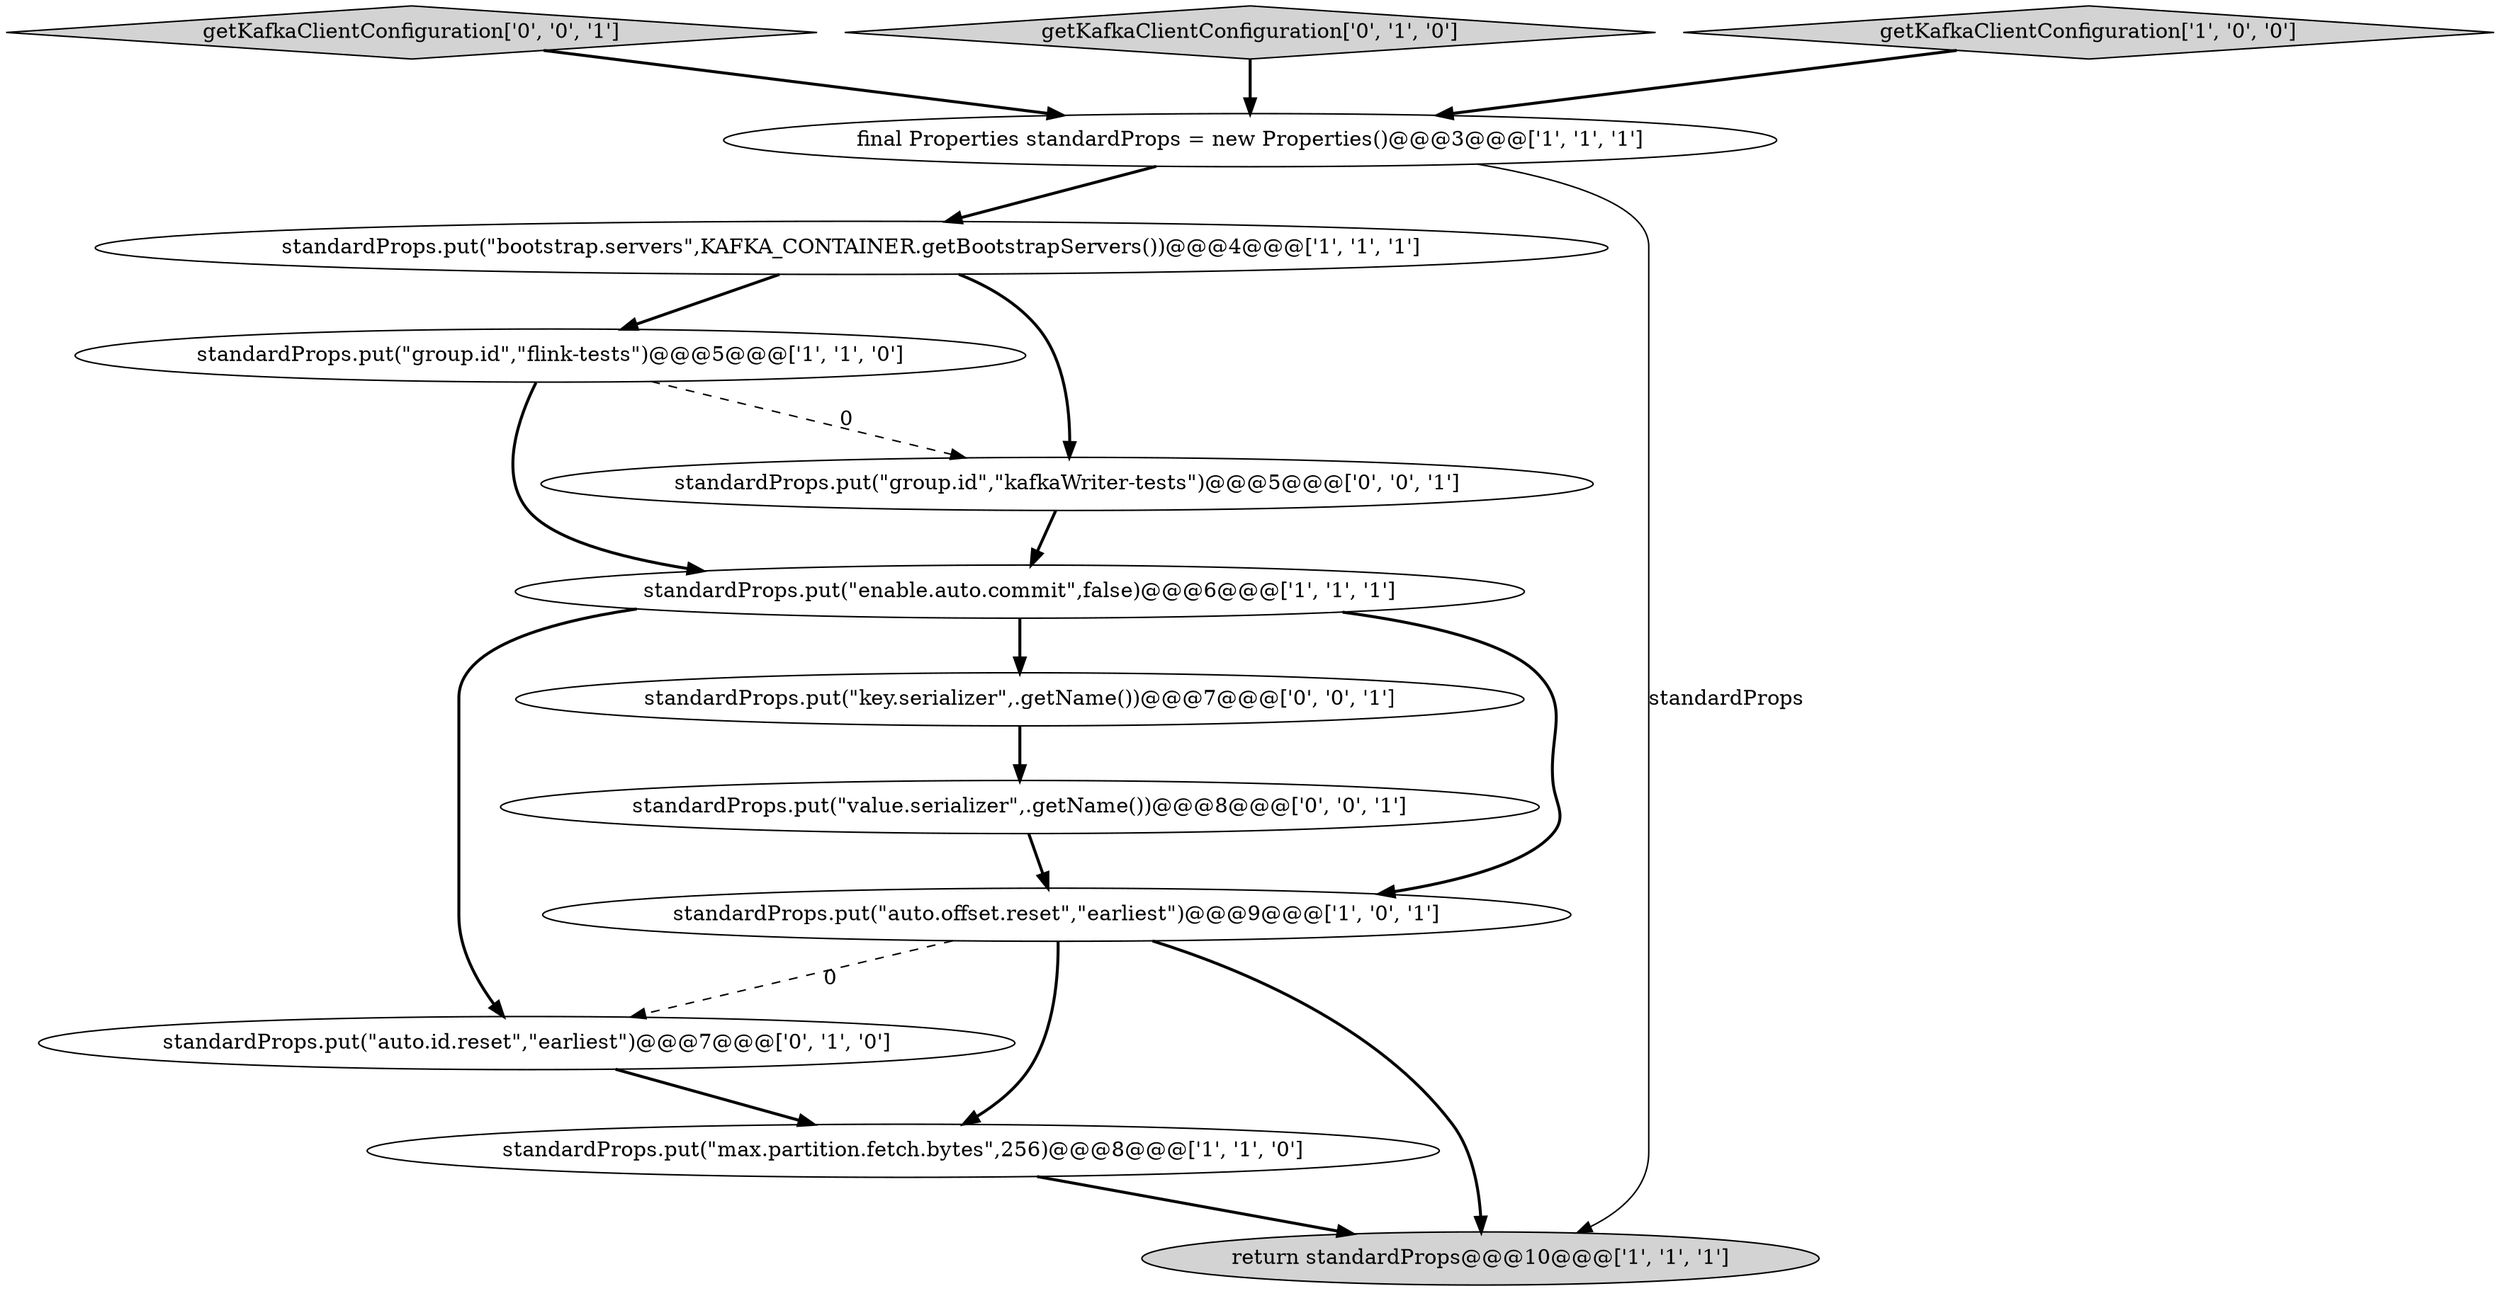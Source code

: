 digraph {
12 [style = filled, label = "standardProps.put(\"key.serializer\",.getName())@@@7@@@['0', '0', '1']", fillcolor = white, shape = ellipse image = "AAA0AAABBB3BBB"];
13 [style = filled, label = "standardProps.put(\"value.serializer\",.getName())@@@8@@@['0', '0', '1']", fillcolor = white, shape = ellipse image = "AAA0AAABBB3BBB"];
11 [style = filled, label = "getKafkaClientConfiguration['0', '0', '1']", fillcolor = lightgray, shape = diamond image = "AAA0AAABBB3BBB"];
9 [style = filled, label = "getKafkaClientConfiguration['0', '1', '0']", fillcolor = lightgray, shape = diamond image = "AAA0AAABBB2BBB"];
2 [style = filled, label = "standardProps.put(\"bootstrap.servers\",KAFKA_CONTAINER.getBootstrapServers())@@@4@@@['1', '1', '1']", fillcolor = white, shape = ellipse image = "AAA0AAABBB1BBB"];
4 [style = filled, label = "standardProps.put(\"group.id\",\"flink-tests\")@@@5@@@['1', '1', '0']", fillcolor = white, shape = ellipse image = "AAA0AAABBB1BBB"];
10 [style = filled, label = "standardProps.put(\"group.id\",\"kafkaWriter-tests\")@@@5@@@['0', '0', '1']", fillcolor = white, shape = ellipse image = "AAA0AAABBB3BBB"];
5 [style = filled, label = "standardProps.put(\"max.partition.fetch.bytes\",256)@@@8@@@['1', '1', '0']", fillcolor = white, shape = ellipse image = "AAA0AAABBB1BBB"];
8 [style = filled, label = "standardProps.put(\"auto.id.reset\",\"earliest\")@@@7@@@['0', '1', '0']", fillcolor = white, shape = ellipse image = "AAA1AAABBB2BBB"];
7 [style = filled, label = "getKafkaClientConfiguration['1', '0', '0']", fillcolor = lightgray, shape = diamond image = "AAA0AAABBB1BBB"];
0 [style = filled, label = "standardProps.put(\"enable.auto.commit\",false)@@@6@@@['1', '1', '1']", fillcolor = white, shape = ellipse image = "AAA0AAABBB1BBB"];
6 [style = filled, label = "return standardProps@@@10@@@['1', '1', '1']", fillcolor = lightgray, shape = ellipse image = "AAA0AAABBB1BBB"];
1 [style = filled, label = "standardProps.put(\"auto.offset.reset\",\"earliest\")@@@9@@@['1', '0', '1']", fillcolor = white, shape = ellipse image = "AAA0AAABBB1BBB"];
3 [style = filled, label = "final Properties standardProps = new Properties()@@@3@@@['1', '1', '1']", fillcolor = white, shape = ellipse image = "AAA0AAABBB1BBB"];
13->1 [style = bold, label=""];
12->13 [style = bold, label=""];
9->3 [style = bold, label=""];
11->3 [style = bold, label=""];
4->10 [style = dashed, label="0"];
0->12 [style = bold, label=""];
2->10 [style = bold, label=""];
2->4 [style = bold, label=""];
0->8 [style = bold, label=""];
8->5 [style = bold, label=""];
5->6 [style = bold, label=""];
3->6 [style = solid, label="standardProps"];
1->8 [style = dashed, label="0"];
1->6 [style = bold, label=""];
0->1 [style = bold, label=""];
10->0 [style = bold, label=""];
4->0 [style = bold, label=""];
3->2 [style = bold, label=""];
1->5 [style = bold, label=""];
7->3 [style = bold, label=""];
}
